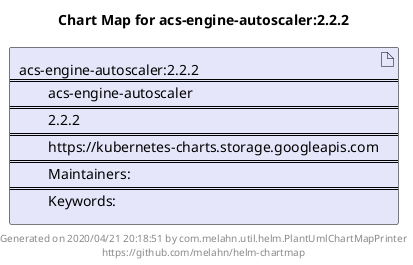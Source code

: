 @startuml
skinparam linetype ortho
skinparam backgroundColor white
skinparam usecaseBorderColor black
skinparam usecaseArrowColor LightSlateGray
skinparam artifactBorderColor black
skinparam artifactArrowColor LightSlateGray

title Chart Map for acs-engine-autoscaler:2.2.2

'There is one referenced Helm Chart
artifact "acs-engine-autoscaler:2.2.2\n====\n\tacs-engine-autoscaler\n====\n\t2.2.2\n====\n\thttps://kubernetes-charts.storage.googleapis.com\n====\n\tMaintainers: \n====\n\tKeywords: " as acs_engine_autoscaler_2_2_2 #Lavender

'There are 0 referenced Docker Images

'Chart Dependencies

center footer Generated on 2020/04/21 20:18:51 by com.melahn.util.helm.PlantUmlChartMapPrinter\nhttps://github.com/melahn/helm-chartmap
@enduml
